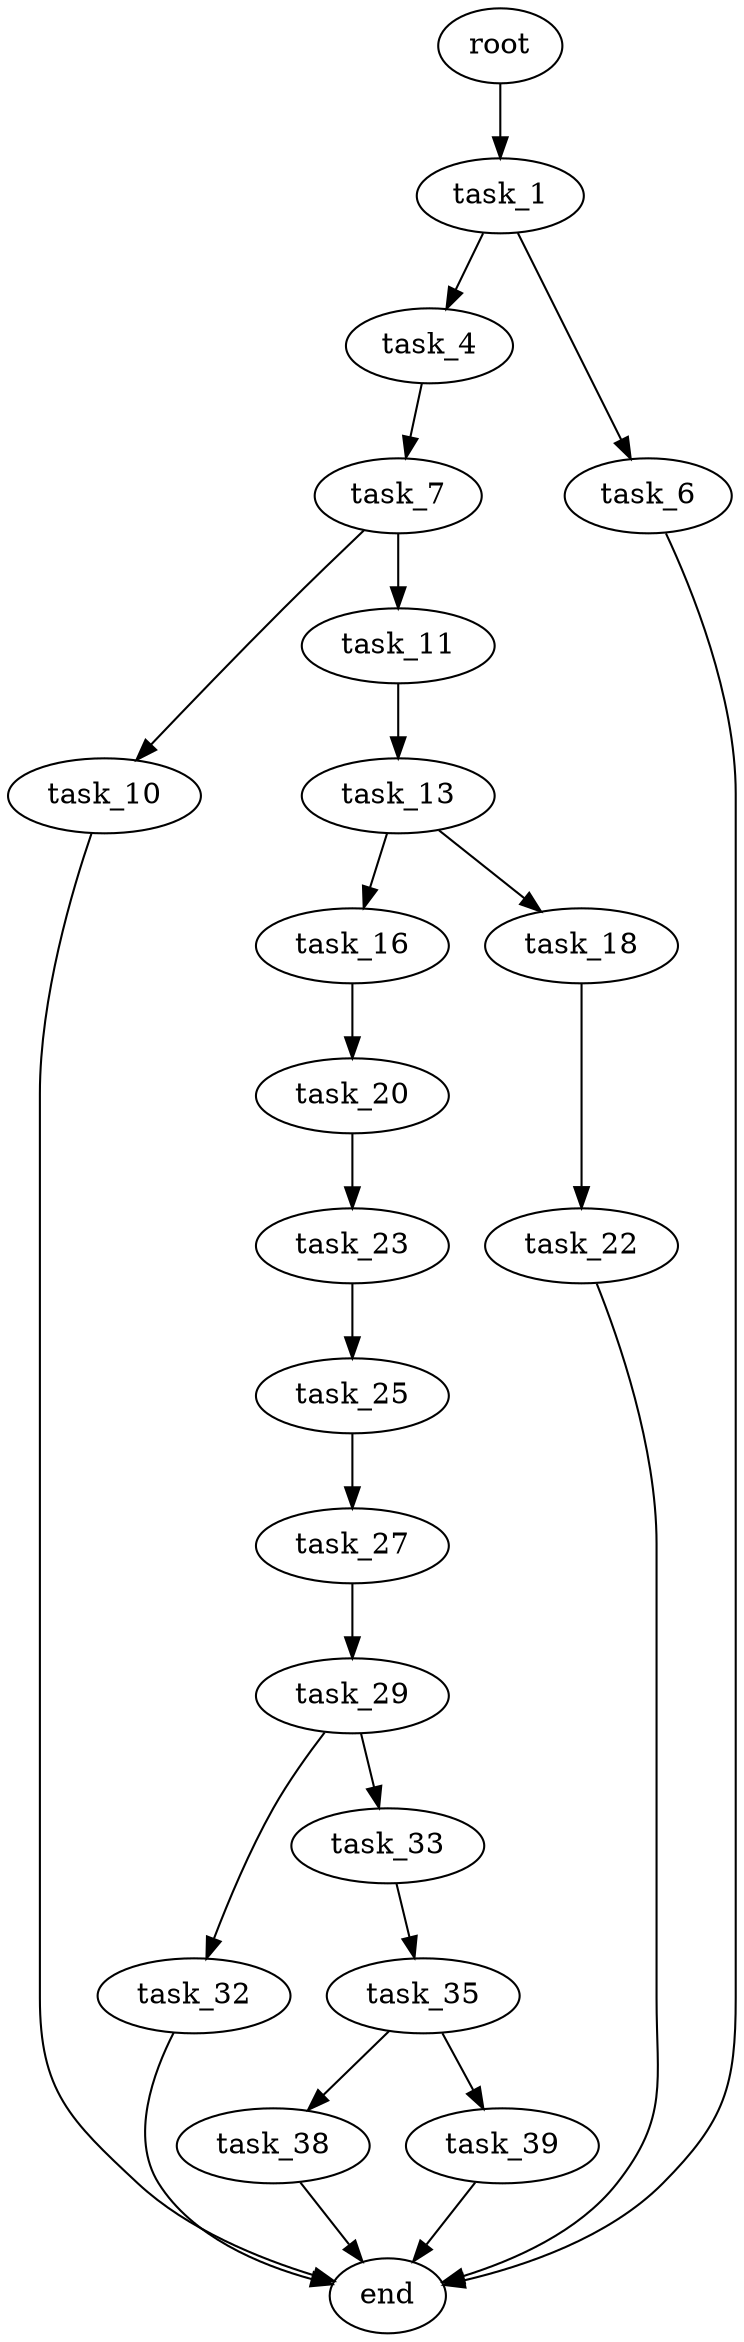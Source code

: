 digraph G {
  root [size="0.000000"];
  task_1 [size="34471920881.000000"];
  task_4 [size="368293445632.000000"];
  task_6 [size="885894106614.000000"];
  task_7 [size="6028717508.000000"];
  end [size="0.000000"];
  task_10 [size="368293445632.000000"];
  task_11 [size="231928233984.000000"];
  task_13 [size="567367091304.000000"];
  task_16 [size="8589934592.000000"];
  task_18 [size="218982171979.000000"];
  task_20 [size="28991029248.000000"];
  task_22 [size="4629339205.000000"];
  task_23 [size="1536696766.000000"];
  task_25 [size="11241745995.000000"];
  task_27 [size="1073741824000.000000"];
  task_29 [size="187485510432.000000"];
  task_32 [size="68719476736.000000"];
  task_33 [size="782757789696.000000"];
  task_35 [size="1073741824000.000000"];
  task_38 [size="36359378809.000000"];
  task_39 [size="68719476736.000000"];

  root -> task_1 [size="1.000000"];
  task_1 -> task_4 [size="838860800.000000"];
  task_1 -> task_6 [size="838860800.000000"];
  task_4 -> task_7 [size="411041792.000000"];
  task_6 -> end [size="1.000000"];
  task_7 -> task_10 [size="411041792.000000"];
  task_7 -> task_11 [size="411041792.000000"];
  task_10 -> end [size="1.000000"];
  task_11 -> task_13 [size="301989888.000000"];
  task_13 -> task_16 [size="536870912.000000"];
  task_13 -> task_18 [size="536870912.000000"];
  task_16 -> task_20 [size="33554432.000000"];
  task_18 -> task_22 [size="411041792.000000"];
  task_20 -> task_23 [size="75497472.000000"];
  task_22 -> end [size="1.000000"];
  task_23 -> task_25 [size="33554432.000000"];
  task_25 -> task_27 [size="209715200.000000"];
  task_27 -> task_29 [size="838860800.000000"];
  task_29 -> task_32 [size="134217728.000000"];
  task_29 -> task_33 [size="134217728.000000"];
  task_32 -> end [size="1.000000"];
  task_33 -> task_35 [size="679477248.000000"];
  task_35 -> task_38 [size="838860800.000000"];
  task_35 -> task_39 [size="838860800.000000"];
  task_38 -> end [size="1.000000"];
  task_39 -> end [size="1.000000"];
}
